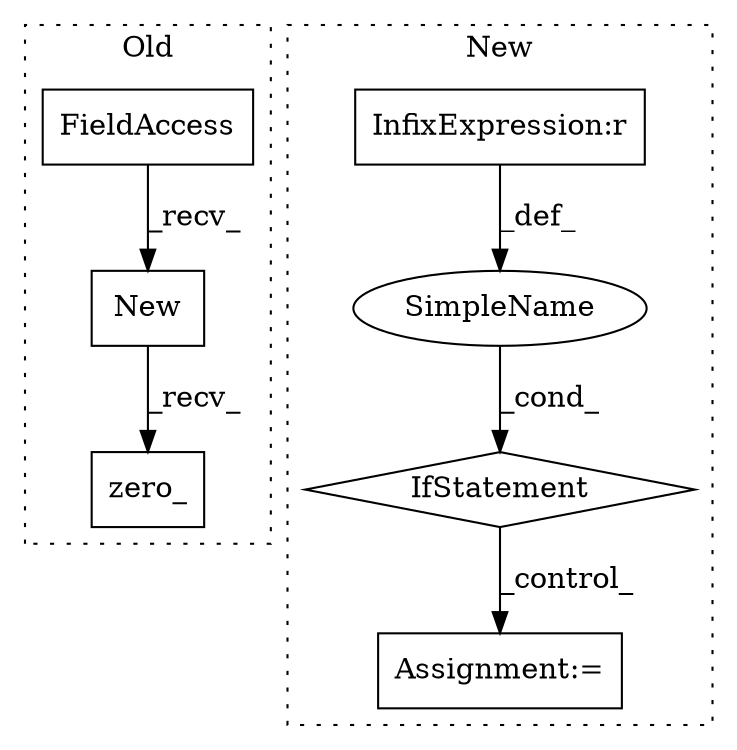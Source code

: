 digraph G {
subgraph cluster0 {
1 [label="zero_" a="32" s="14058" l="7" shape="box"];
3 [label="New" a="32" s="14023,14056" l="4,1" shape="box"];
5 [label="FieldAccess" a="22" s="14016" l="6" shape="box"];
label = "Old";
style="dotted";
}
subgraph cluster1 {
2 [label="IfStatement" a="25" s="14477,14513" l="4,2" shape="diamond"];
4 [label="Assignment:=" a="7" s="14537" l="16" shape="box"];
6 [label="SimpleName" a="42" s="" l="" shape="ellipse"];
7 [label="InfixExpression:r" a="27" s="14505" l="4" shape="box"];
label = "New";
style="dotted";
}
2 -> 4 [label="_control_"];
3 -> 1 [label="_recv_"];
5 -> 3 [label="_recv_"];
6 -> 2 [label="_cond_"];
7 -> 6 [label="_def_"];
}
